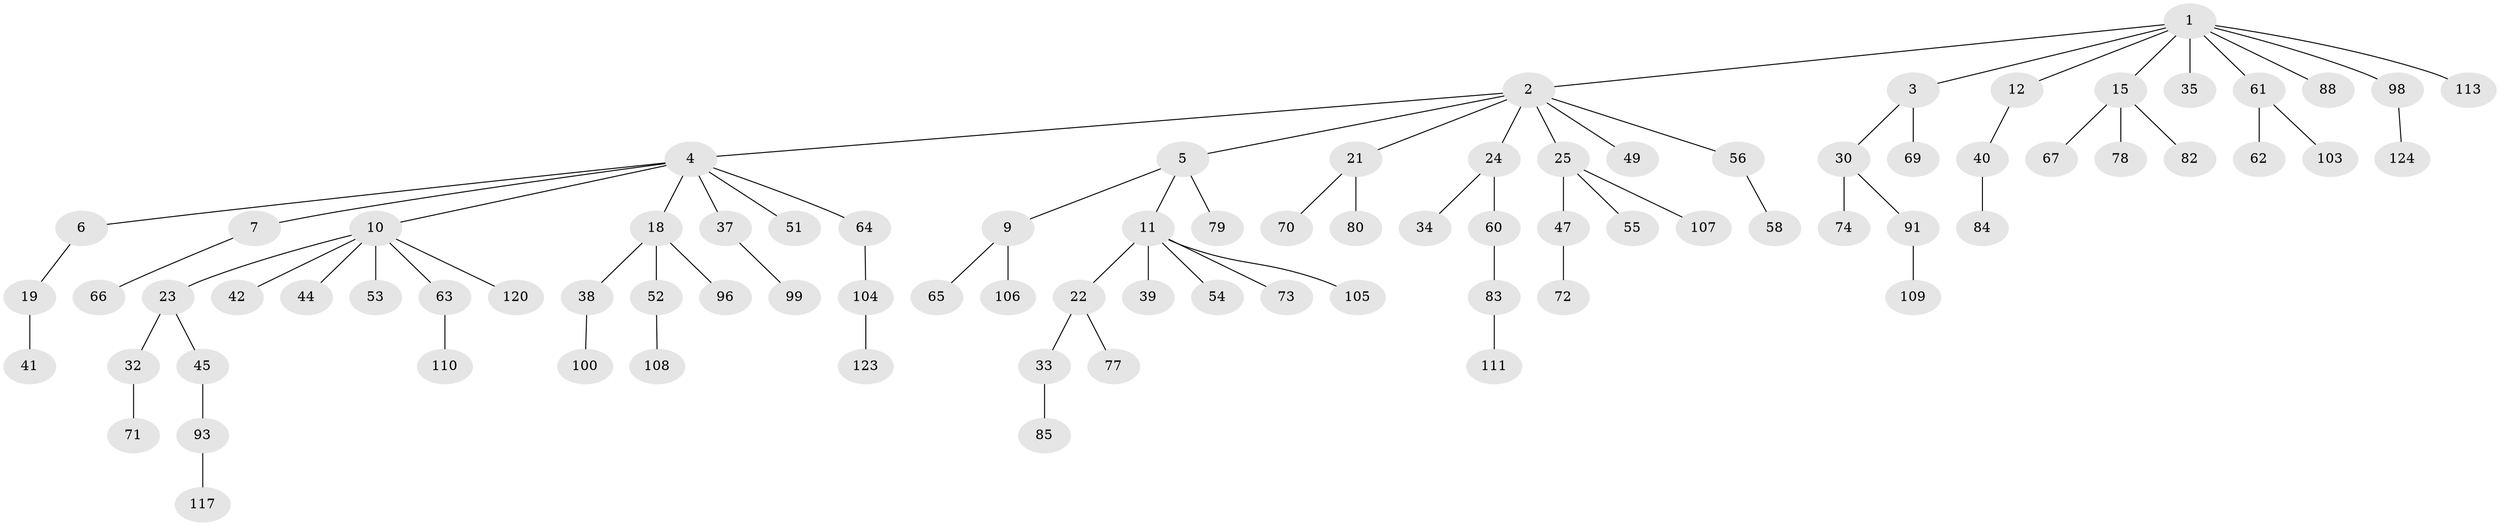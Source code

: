 // Generated by graph-tools (version 1.1) at 2025/52/02/27/25 19:52:13]
// undirected, 84 vertices, 83 edges
graph export_dot {
graph [start="1"]
  node [color=gray90,style=filled];
  1 [super="+17"];
  2 [super="+8"];
  3;
  4 [super="+14"];
  5 [super="+75"];
  6;
  7 [super="+13"];
  9 [super="+20"];
  10 [super="+31"];
  11 [super="+16"];
  12;
  15 [super="+46"];
  18 [super="+29"];
  19;
  21 [super="+27"];
  22 [super="+101"];
  23 [super="+26"];
  24 [super="+28"];
  25 [super="+36"];
  30 [super="+89"];
  32;
  33;
  34 [super="+43"];
  35;
  37;
  38 [super="+57"];
  39;
  40 [super="+116"];
  41 [super="+48"];
  42;
  44;
  45;
  47 [super="+50"];
  49;
  51;
  52 [super="+81"];
  53;
  54 [super="+122"];
  55;
  56 [super="+59"];
  58;
  60;
  61 [super="+112"];
  62 [super="+121"];
  63 [super="+90"];
  64 [super="+95"];
  65;
  66 [super="+68"];
  67;
  69 [super="+76"];
  70;
  71 [super="+86"];
  72;
  73 [super="+125"];
  74 [super="+119"];
  77 [super="+87"];
  78;
  79;
  80;
  82 [super="+97"];
  83 [super="+92"];
  84 [super="+115"];
  85 [super="+94"];
  88 [super="+127"];
  91 [super="+118"];
  93 [super="+102"];
  96;
  98 [super="+114"];
  99;
  100;
  103;
  104 [super="+126"];
  105;
  106;
  107;
  108;
  109;
  110;
  111;
  113;
  117;
  120;
  123;
  124;
  1 -- 2;
  1 -- 3;
  1 -- 12;
  1 -- 15;
  1 -- 61;
  1 -- 88;
  1 -- 98;
  1 -- 35;
  1 -- 113;
  2 -- 4;
  2 -- 5;
  2 -- 21;
  2 -- 25;
  2 -- 49;
  2 -- 24;
  2 -- 56;
  3 -- 30;
  3 -- 69;
  4 -- 6;
  4 -- 7;
  4 -- 10;
  4 -- 51;
  4 -- 64;
  4 -- 18;
  4 -- 37;
  5 -- 9;
  5 -- 11;
  5 -- 79;
  6 -- 19;
  7 -- 66;
  9 -- 65;
  9 -- 106;
  10 -- 23;
  10 -- 42;
  10 -- 53;
  10 -- 63;
  10 -- 120;
  10 -- 44;
  11 -- 22;
  11 -- 39;
  11 -- 54;
  11 -- 73;
  11 -- 105;
  12 -- 40;
  15 -- 78;
  15 -- 82;
  15 -- 67;
  18 -- 52;
  18 -- 96;
  18 -- 38;
  19 -- 41;
  21 -- 70;
  21 -- 80;
  22 -- 33;
  22 -- 77;
  23 -- 45;
  23 -- 32;
  24 -- 34;
  24 -- 60;
  25 -- 55;
  25 -- 107;
  25 -- 47;
  30 -- 74;
  30 -- 91;
  32 -- 71;
  33 -- 85;
  37 -- 99;
  38 -- 100;
  40 -- 84;
  45 -- 93;
  47 -- 72;
  52 -- 108;
  56 -- 58;
  60 -- 83;
  61 -- 62;
  61 -- 103;
  63 -- 110;
  64 -- 104;
  83 -- 111;
  91 -- 109;
  93 -- 117;
  98 -- 124;
  104 -- 123;
}
